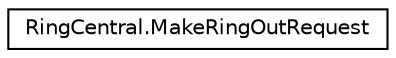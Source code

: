 digraph "Graphical Class Hierarchy"
{
 // LATEX_PDF_SIZE
  edge [fontname="Helvetica",fontsize="10",labelfontname="Helvetica",labelfontsize="10"];
  node [fontname="Helvetica",fontsize="10",shape=record];
  rankdir="LR";
  Node0 [label="RingCentral.MakeRingOutRequest",height=0.2,width=0.4,color="black", fillcolor="white", style="filled",URL="$classRingCentral_1_1MakeRingOutRequest.html",tooltip=" "];
}

